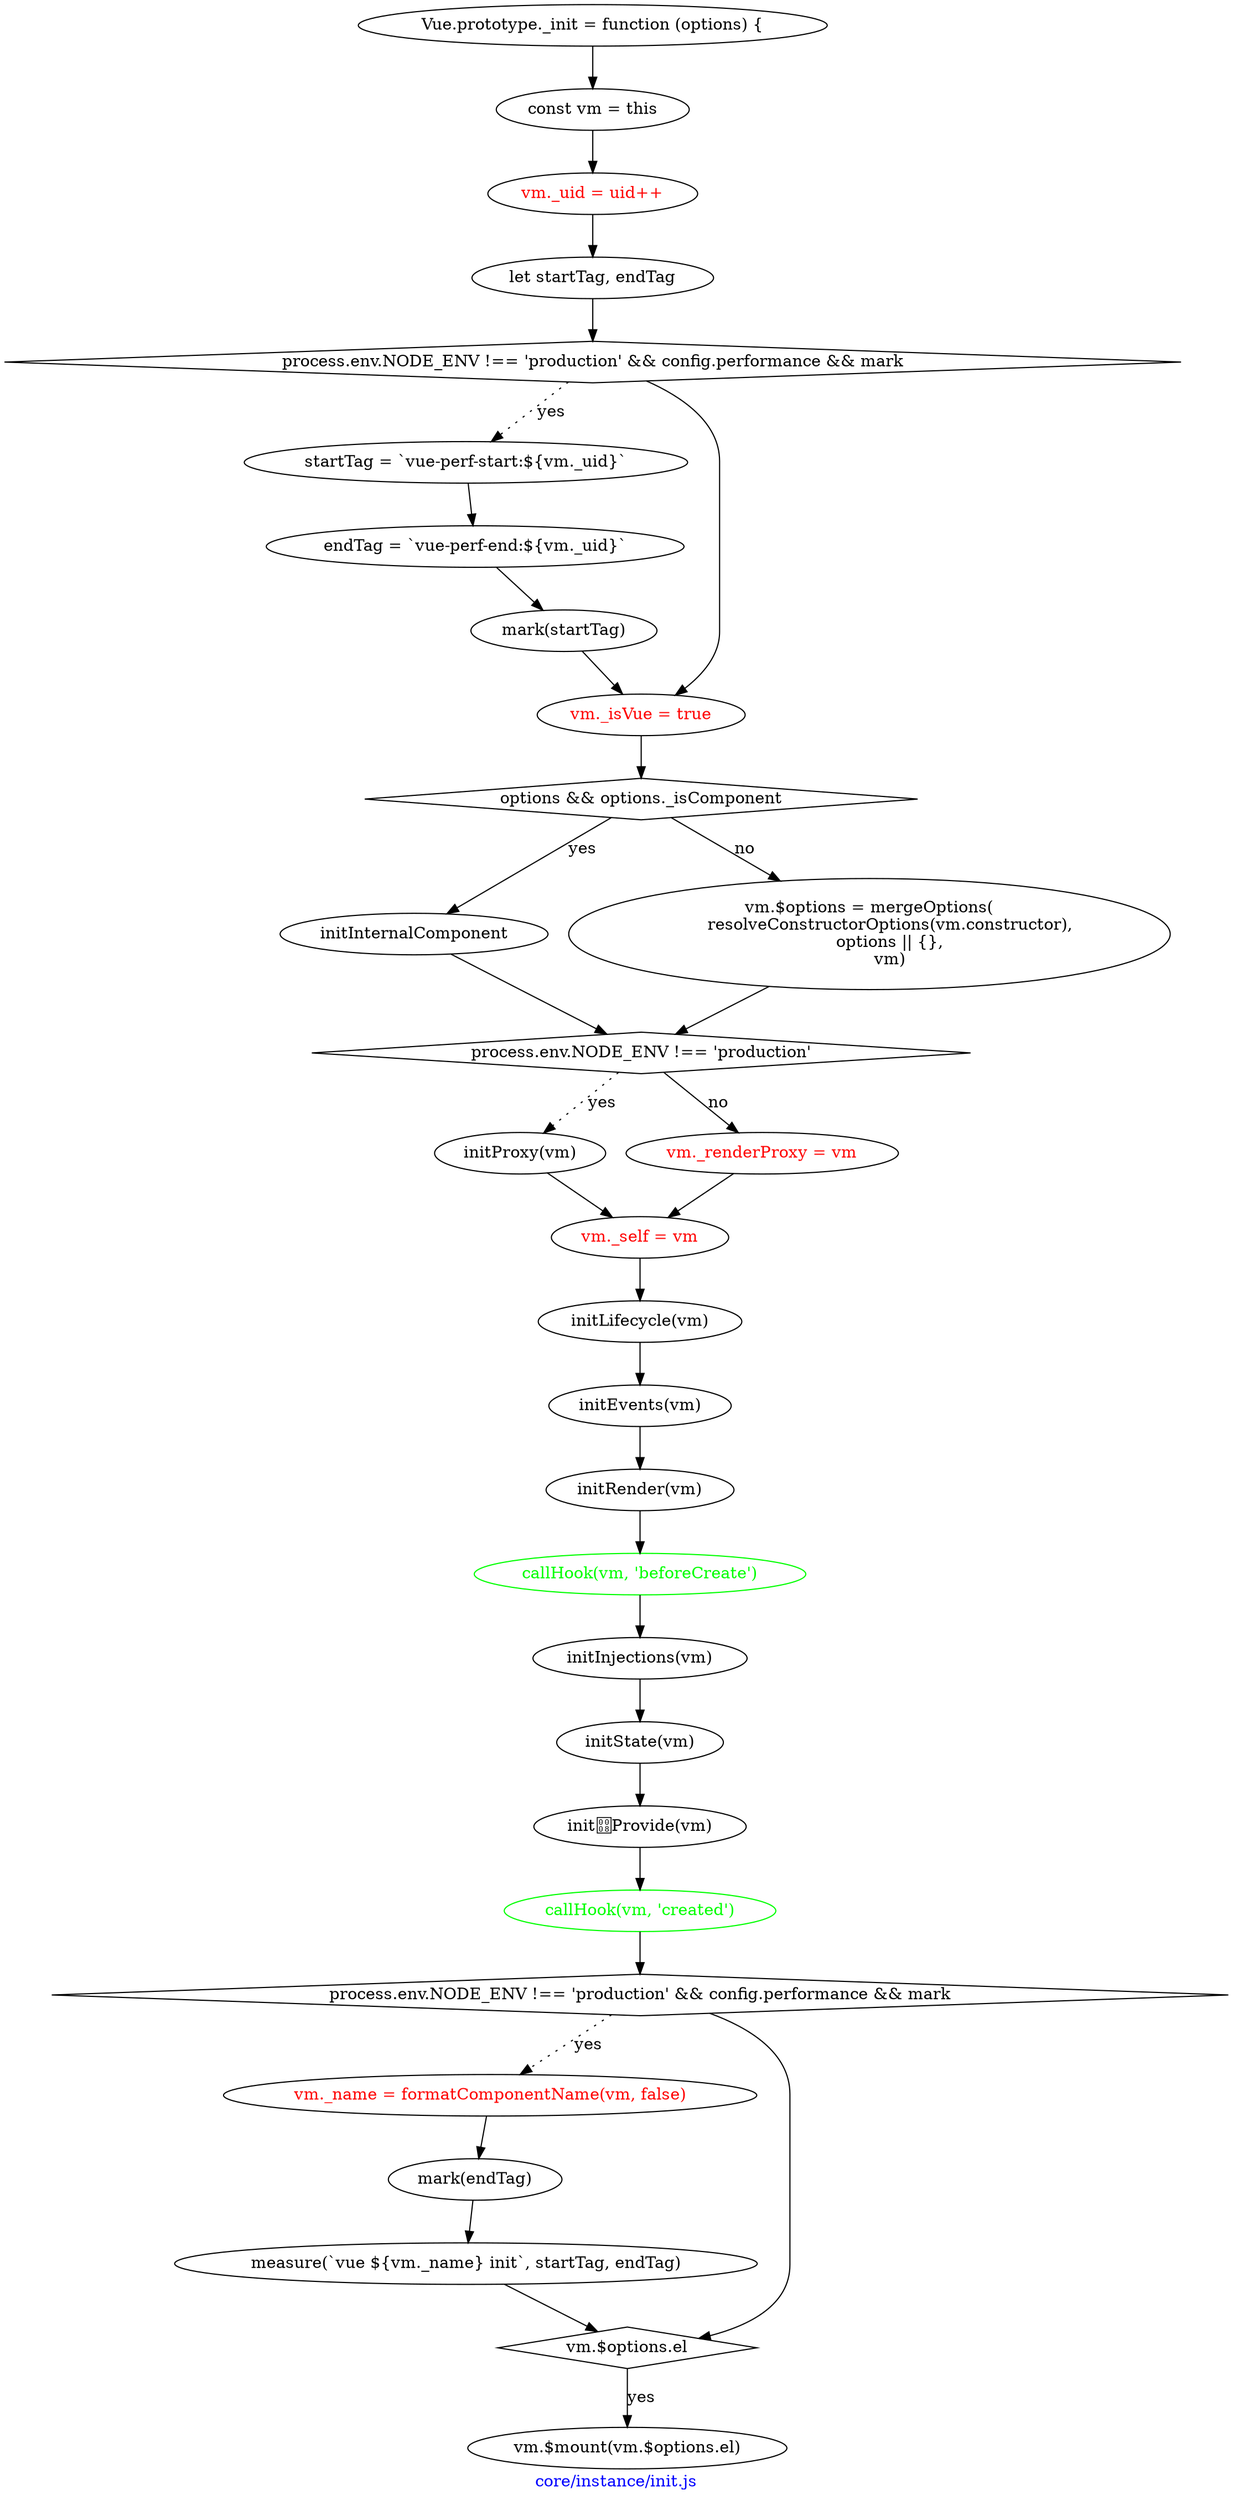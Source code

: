 digraph G {
    graph [
        label="core/instance/init.js"
        fontcolor=blue
    ]

    start [
        label="Vue.prototype._init = function (options) {"
    ]

    varVm [
        label="const vm = this"
    ]
    start -> varVm
    setUid [
        label="vm._uid = uid++"
        fontcolor=red
    ]
    varVm -> setUid

    varTag [
        label="let startTag, endTag"
    ]
    setUid -> varTag

    notProduction [
        label="process.env.NODE_ENV !== 'production' && config.performance && mark"
        shape=diamond
    ]

    varTag -> notProduction

    resetStart [
        label="startTag = `vue-perf-start:${vm._uid}`"
    ]
    notProduction -> resetStart [label="yes" style=dotted]
    resetEnd [
        label="endTag = `vue-perf-end:${vm._uid}`"
    ]
    resetStart -> resetEnd
    mark [
        label="mark(startTag)"
    ]
    resetEnd -> mark

    setIsVue [
        label="vm._isVue = true"
        fontcolor=red
    ]
    notProduction -> setIsVue
    mark -> setIsVue

    isComponent [
        label="options && options._isComponent"
        shape=diamond
    ]
    setIsVue -> isComponent

    isComponent -> initInternalComponent [label="yes"]
    setOptions [
        label="vm.$options = mergeOptions(
        resolveConstructorOptions(vm.constructor),
        options || {},
        vm)"
    ]
    isComponent -> setOptions [label="no"]
    notProduction2 [
        label="process.env.NODE_ENV !== 'production'"
        shape=diamond
    ]
    initInternalComponent -> notProduction2
    setOptions -> notProduction2
    initProxy [
        label="initProxy(vm)"
    ]
    notProduction2 -> initProxy [label="yes" style=dotted]
    setRenderProxy [
        label="vm._renderProxy = vm"
        fontcolor=red
    ]
    notProduction2 -> setRenderProxy [label="no"]
    setSelf [
        label="vm._self = vm"
        fontcolor=red
    ]
    initProxy -> setSelf
    setRenderProxy -> setSelf

    initLifecycle [
        label="initLifecycle(vm)"
    ]
    setSelf -> initLifecycle

    initEvents [
        label="initEvents(vm)"
    ]
    initLifecycle -> initEvents

    initRender [
        label="initRender(vm)"
    ]
    initEvents -> initRender
    callBeforeCreateHook [
        label="callHook(vm, 'beforeCreate')"
        color=green
        fontcolor=green
    ]
    initRender -> callBeforeCreateHook

    initInjections [
        label="initInjections(vm)"
    ]
    callBeforeCreateHook -> initInjections

    initState [
        label="initState(vm)"
    ]
    initInjections -> initState
    initProvide [
        label="initProvide(vm)"
    ]
    initState -> initProvide
    callCreatedHook [
        label="callHook(vm, 'created')"
        color=green
        fontcolor=green
    ]
    initProvide -> callCreatedHook

    notProduction3 [
        label="process.env.NODE_ENV !== 'production' && config.performance && mark"
        shape=diamond
    ]

    callCreatedHook -> notProduction3

    setName [
        label="vm._name = formatComponentName(vm, false)"
        fontcolor=red
    ]
    notProduction3 -> setName [label="yes" style=dotted]
    markEnd [
        label="mark(endTag)"
    ]
    setName -> markEnd
    measure [
        label="measure(`vue ${vm._name} init`, startTag, endTag)"
    ]
    markEnd -> measure

    hasEl [
        label="vm.$options.el"
        shape=diamond
    ]
    notProduction3 -> hasEl
    measure -> hasEl

    mount [
        label="vm.$mount(vm.$options.el)"
    ]

    hasEl -> mount [label="yes"]
}